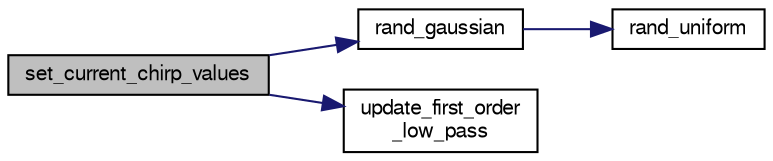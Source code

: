 digraph "set_current_chirp_values"
{
  edge [fontname="FreeSans",fontsize="10",labelfontname="FreeSans",labelfontsize="10"];
  node [fontname="FreeSans",fontsize="10",shape=record];
  rankdir="LR";
  Node1 [label="set_current_chirp_values",height=0.2,width=0.4,color="black", fillcolor="grey75", style="filled", fontcolor="black"];
  Node1 -> Node2 [color="midnightblue",fontsize="10",style="solid",fontname="FreeSans"];
  Node2 [label="rand_gaussian",height=0.2,width=0.4,color="black", fillcolor="white", style="filled",URL="$pprz__random_8c.html#a7ebb0b06e73a9d5e4389020dada0743d"];
  Node2 -> Node3 [color="midnightblue",fontsize="10",style="solid",fontname="FreeSans"];
  Node3 [label="rand_uniform",height=0.2,width=0.4,color="black", fillcolor="white", style="filled",URL="$pprz__random_8c.html#ac6450383e0b401411ff36c479aa7f608"];
  Node1 -> Node4 [color="midnightblue",fontsize="10",style="solid",fontname="FreeSans"];
  Node4 [label="update_first_order\l_low_pass",height=0.2,width=0.4,color="black", fillcolor="white", style="filled",URL="$low__pass__filter_8h.html#a4ea211d4b5976d245c96408ff2d2803f",tooltip="Update first order low pass filter state with a new value. "];
}
